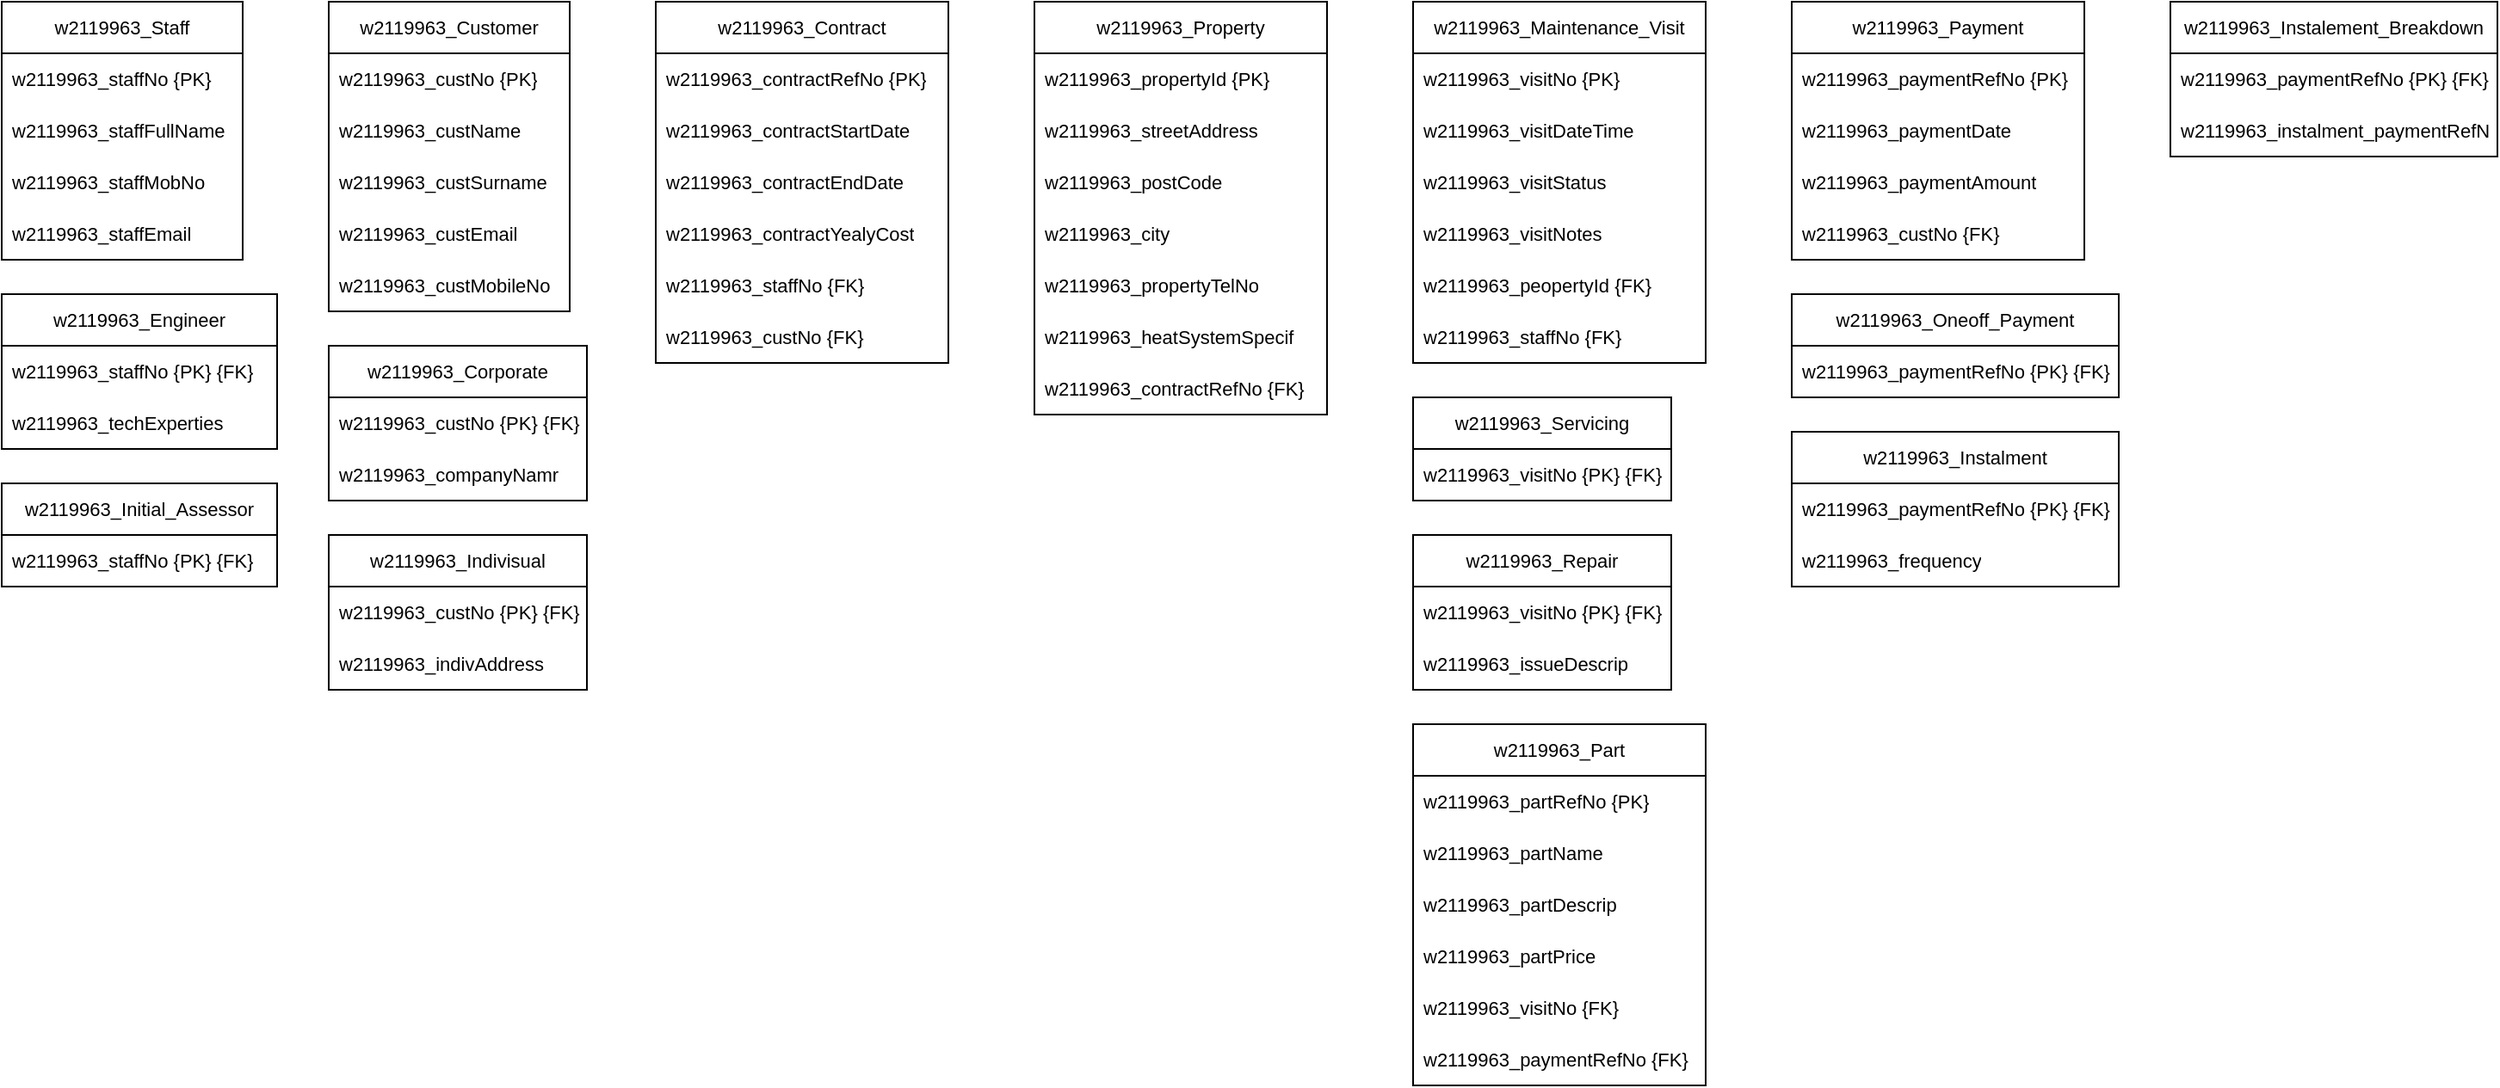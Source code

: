 <mxfile version="28.2.7">
  <diagram name="Entity_List" id="ESNx5xNrAvuMI_utKRIi">
    <mxGraphModel dx="970" dy="395" grid="1" gridSize="10" guides="1" tooltips="1" connect="1" arrows="1" fold="1" page="1" pageScale="1" pageWidth="1169" pageHeight="827" math="0" shadow="0">
      <root>
        <mxCell id="0" />
        <mxCell id="1" parent="0" />
        <mxCell id="lE1ll-PFGpmdt14itvpE-1" value="w2119963_Staff" style="swimlane;fontStyle=0;childLayout=stackLayout;horizontal=1;startSize=30;horizontalStack=0;resizeParent=1;resizeParentMax=0;resizeLast=0;collapsible=1;marginBottom=0;whiteSpace=wrap;html=1;fontSize=11;" vertex="1" parent="1">
          <mxGeometry x="10" y="10" width="140" height="150" as="geometry" />
        </mxCell>
        <mxCell id="lE1ll-PFGpmdt14itvpE-2" value="&lt;span style=&quot;text-align: center;&quot;&gt;w2119963_staffNo {PK}&lt;/span&gt;" style="text;strokeColor=none;fillColor=none;align=left;verticalAlign=middle;spacingLeft=4;spacingRight=4;overflow=hidden;points=[[0,0.5],[1,0.5]];portConstraint=eastwest;rotatable=0;whiteSpace=wrap;html=1;fontSize=11;" vertex="1" parent="lE1ll-PFGpmdt14itvpE-1">
          <mxGeometry y="30" width="140" height="30" as="geometry" />
        </mxCell>
        <mxCell id="lE1ll-PFGpmdt14itvpE-3" value="&lt;span style=&quot;text-align: center;&quot;&gt;w2119963_staffFullName&lt;/span&gt;" style="text;strokeColor=none;fillColor=none;align=left;verticalAlign=middle;spacingLeft=4;spacingRight=4;overflow=hidden;points=[[0,0.5],[1,0.5]];portConstraint=eastwest;rotatable=0;whiteSpace=wrap;html=1;fontSize=11;" vertex="1" parent="lE1ll-PFGpmdt14itvpE-1">
          <mxGeometry y="60" width="140" height="30" as="geometry" />
        </mxCell>
        <mxCell id="lE1ll-PFGpmdt14itvpE-4" value="&lt;span style=&quot;text-align: center;&quot;&gt;w2119963_staffMobNo&lt;/span&gt;" style="text;strokeColor=none;fillColor=none;align=left;verticalAlign=middle;spacingLeft=4;spacingRight=4;overflow=hidden;points=[[0,0.5],[1,0.5]];portConstraint=eastwest;rotatable=0;whiteSpace=wrap;html=1;fontSize=11;" vertex="1" parent="lE1ll-PFGpmdt14itvpE-1">
          <mxGeometry y="90" width="140" height="30" as="geometry" />
        </mxCell>
        <mxCell id="lE1ll-PFGpmdt14itvpE-5" value="&lt;span style=&quot;text-align: center;&quot;&gt;w2119963_staffEmail&lt;/span&gt;" style="text;strokeColor=none;fillColor=none;align=left;verticalAlign=middle;spacingLeft=4;spacingRight=4;overflow=hidden;points=[[0,0.5],[1,0.5]];portConstraint=eastwest;rotatable=0;whiteSpace=wrap;html=1;fontSize=11;" vertex="1" parent="lE1ll-PFGpmdt14itvpE-1">
          <mxGeometry y="120" width="140" height="30" as="geometry" />
        </mxCell>
        <mxCell id="lE1ll-PFGpmdt14itvpE-6" value="w2119963_Engineer" style="swimlane;fontStyle=0;childLayout=stackLayout;horizontal=1;startSize=30;horizontalStack=0;resizeParent=1;resizeParentMax=0;resizeLast=0;collapsible=1;marginBottom=0;whiteSpace=wrap;html=1;fontSize=11;" vertex="1" parent="1">
          <mxGeometry x="10" y="180" width="160" height="90" as="geometry" />
        </mxCell>
        <mxCell id="lE1ll-PFGpmdt14itvpE-7" value="&lt;span style=&quot;text-align: center;&quot;&gt;w2119963_staffNo {PK} {FK}&lt;/span&gt;" style="text;strokeColor=none;fillColor=none;align=left;verticalAlign=middle;spacingLeft=4;spacingRight=4;overflow=hidden;points=[[0,0.5],[1,0.5]];portConstraint=eastwest;rotatable=0;whiteSpace=wrap;html=1;fontSize=11;" vertex="1" parent="lE1ll-PFGpmdt14itvpE-6">
          <mxGeometry y="30" width="160" height="30" as="geometry" />
        </mxCell>
        <mxCell id="lE1ll-PFGpmdt14itvpE-8" value="&lt;span style=&quot;text-align: center;&quot;&gt;w2119963_techExperties&lt;/span&gt;" style="text;strokeColor=none;fillColor=none;align=left;verticalAlign=middle;spacingLeft=4;spacingRight=4;overflow=hidden;points=[[0,0.5],[1,0.5]];portConstraint=eastwest;rotatable=0;whiteSpace=wrap;html=1;fontSize=11;" vertex="1" parent="lE1ll-PFGpmdt14itvpE-6">
          <mxGeometry y="60" width="160" height="30" as="geometry" />
        </mxCell>
        <mxCell id="lE1ll-PFGpmdt14itvpE-11" value="w2119963_Initial_Assessor" style="swimlane;fontStyle=0;childLayout=stackLayout;horizontal=1;startSize=30;horizontalStack=0;resizeParent=1;resizeParentMax=0;resizeLast=0;collapsible=1;marginBottom=0;whiteSpace=wrap;html=1;fontSize=11;" vertex="1" parent="1">
          <mxGeometry x="10" y="290" width="160" height="60" as="geometry" />
        </mxCell>
        <mxCell id="lE1ll-PFGpmdt14itvpE-12" value="&lt;span style=&quot;text-align: center;&quot;&gt;w2119963_staffNo {PK} {FK}&lt;/span&gt;" style="text;strokeColor=none;fillColor=none;align=left;verticalAlign=middle;spacingLeft=4;spacingRight=4;overflow=hidden;points=[[0,0.5],[1,0.5]];portConstraint=eastwest;rotatable=0;whiteSpace=wrap;html=1;fontSize=11;" vertex="1" parent="lE1ll-PFGpmdt14itvpE-11">
          <mxGeometry y="30" width="160" height="30" as="geometry" />
        </mxCell>
        <mxCell id="lE1ll-PFGpmdt14itvpE-14" value="w2119963_Customer" style="swimlane;fontStyle=0;childLayout=stackLayout;horizontal=1;startSize=30;horizontalStack=0;resizeParent=1;resizeParentMax=0;resizeLast=0;collapsible=1;marginBottom=0;whiteSpace=wrap;html=1;fontSize=11;" vertex="1" parent="1">
          <mxGeometry x="200" y="10" width="140" height="180" as="geometry" />
        </mxCell>
        <mxCell id="lE1ll-PFGpmdt14itvpE-15" value="&lt;span style=&quot;text-align: center;&quot;&gt;w2119963_custNo {PK}&lt;/span&gt;" style="text;strokeColor=none;fillColor=none;align=left;verticalAlign=middle;spacingLeft=4;spacingRight=4;overflow=hidden;points=[[0,0.5],[1,0.5]];portConstraint=eastwest;rotatable=0;whiteSpace=wrap;html=1;fontSize=11;" vertex="1" parent="lE1ll-PFGpmdt14itvpE-14">
          <mxGeometry y="30" width="140" height="30" as="geometry" />
        </mxCell>
        <mxCell id="lE1ll-PFGpmdt14itvpE-16" value="&lt;span style=&quot;text-align: center;&quot;&gt;w2119963_custName&lt;/span&gt;" style="text;strokeColor=none;fillColor=none;align=left;verticalAlign=middle;spacingLeft=4;spacingRight=4;overflow=hidden;points=[[0,0.5],[1,0.5]];portConstraint=eastwest;rotatable=0;whiteSpace=wrap;html=1;fontSize=11;" vertex="1" parent="lE1ll-PFGpmdt14itvpE-14">
          <mxGeometry y="60" width="140" height="30" as="geometry" />
        </mxCell>
        <mxCell id="lE1ll-PFGpmdt14itvpE-17" value="&lt;span style=&quot;text-align: center;&quot;&gt;w2119963_custSurname&lt;/span&gt;" style="text;strokeColor=none;fillColor=none;align=left;verticalAlign=middle;spacingLeft=4;spacingRight=4;overflow=hidden;points=[[0,0.5],[1,0.5]];portConstraint=eastwest;rotatable=0;whiteSpace=wrap;html=1;fontSize=11;" vertex="1" parent="lE1ll-PFGpmdt14itvpE-14">
          <mxGeometry y="90" width="140" height="30" as="geometry" />
        </mxCell>
        <mxCell id="lE1ll-PFGpmdt14itvpE-18" value="&lt;span style=&quot;text-align: center;&quot;&gt;w2119963_custEmail&lt;/span&gt;" style="text;strokeColor=none;fillColor=none;align=left;verticalAlign=middle;spacingLeft=4;spacingRight=4;overflow=hidden;points=[[0,0.5],[1,0.5]];portConstraint=eastwest;rotatable=0;whiteSpace=wrap;html=1;fontSize=11;" vertex="1" parent="lE1ll-PFGpmdt14itvpE-14">
          <mxGeometry y="120" width="140" height="30" as="geometry" />
        </mxCell>
        <mxCell id="lE1ll-PFGpmdt14itvpE-19" value="&lt;span style=&quot;text-align: center;&quot;&gt;w2119963_custMobileNo&lt;/span&gt;" style="text;strokeColor=none;fillColor=none;align=left;verticalAlign=middle;spacingLeft=4;spacingRight=4;overflow=hidden;points=[[0,0.5],[1,0.5]];portConstraint=eastwest;rotatable=0;whiteSpace=wrap;html=1;fontSize=11;" vertex="1" parent="lE1ll-PFGpmdt14itvpE-14">
          <mxGeometry y="150" width="140" height="30" as="geometry" />
        </mxCell>
        <mxCell id="lE1ll-PFGpmdt14itvpE-20" value="w2119963_Corporate" style="swimlane;fontStyle=0;childLayout=stackLayout;horizontal=1;startSize=30;horizontalStack=0;resizeParent=1;resizeParentMax=0;resizeLast=0;collapsible=1;marginBottom=0;whiteSpace=wrap;html=1;fontSize=11;" vertex="1" parent="1">
          <mxGeometry x="200" y="210" width="150" height="90" as="geometry" />
        </mxCell>
        <mxCell id="lE1ll-PFGpmdt14itvpE-21" value="&lt;span style=&quot;text-align: center;&quot;&gt;w2119963_custNo {PK} {FK}&lt;/span&gt;" style="text;strokeColor=none;fillColor=none;align=left;verticalAlign=middle;spacingLeft=4;spacingRight=4;overflow=hidden;points=[[0,0.5],[1,0.5]];portConstraint=eastwest;rotatable=0;whiteSpace=wrap;html=1;fontSize=11;" vertex="1" parent="lE1ll-PFGpmdt14itvpE-20">
          <mxGeometry y="30" width="150" height="30" as="geometry" />
        </mxCell>
        <mxCell id="lE1ll-PFGpmdt14itvpE-22" value="&lt;span style=&quot;text-align: center;&quot;&gt;w2119963_companyNamr&lt;/span&gt;" style="text;strokeColor=none;fillColor=none;align=left;verticalAlign=middle;spacingLeft=4;spacingRight=4;overflow=hidden;points=[[0,0.5],[1,0.5]];portConstraint=eastwest;rotatable=0;whiteSpace=wrap;html=1;fontSize=11;" vertex="1" parent="lE1ll-PFGpmdt14itvpE-20">
          <mxGeometry y="60" width="150" height="30" as="geometry" />
        </mxCell>
        <mxCell id="lE1ll-PFGpmdt14itvpE-26" value="w2119963_Indivisual" style="swimlane;fontStyle=0;childLayout=stackLayout;horizontal=1;startSize=30;horizontalStack=0;resizeParent=1;resizeParentMax=0;resizeLast=0;collapsible=1;marginBottom=0;whiteSpace=wrap;html=1;fontSize=11;" vertex="1" parent="1">
          <mxGeometry x="200" y="320" width="150" height="90" as="geometry" />
        </mxCell>
        <mxCell id="lE1ll-PFGpmdt14itvpE-27" value="&lt;span style=&quot;text-align: center;&quot;&gt;w2119963_custNo {PK} {FK}&lt;/span&gt;" style="text;strokeColor=none;fillColor=none;align=left;verticalAlign=middle;spacingLeft=4;spacingRight=4;overflow=hidden;points=[[0,0.5],[1,0.5]];portConstraint=eastwest;rotatable=0;whiteSpace=wrap;html=1;fontSize=11;" vertex="1" parent="lE1ll-PFGpmdt14itvpE-26">
          <mxGeometry y="30" width="150" height="30" as="geometry" />
        </mxCell>
        <mxCell id="lE1ll-PFGpmdt14itvpE-28" value="&lt;span style=&quot;text-align: center;&quot;&gt;w2119963_indivAddress&lt;/span&gt;" style="text;strokeColor=none;fillColor=none;align=left;verticalAlign=middle;spacingLeft=4;spacingRight=4;overflow=hidden;points=[[0,0.5],[1,0.5]];portConstraint=eastwest;rotatable=0;whiteSpace=wrap;html=1;fontSize=11;" vertex="1" parent="lE1ll-PFGpmdt14itvpE-26">
          <mxGeometry y="60" width="150" height="30" as="geometry" />
        </mxCell>
        <mxCell id="lE1ll-PFGpmdt14itvpE-29" value="w2119963_Contract" style="swimlane;fontStyle=0;childLayout=stackLayout;horizontal=1;startSize=30;horizontalStack=0;resizeParent=1;resizeParentMax=0;resizeLast=0;collapsible=1;marginBottom=0;whiteSpace=wrap;html=1;fontSize=11;" vertex="1" parent="1">
          <mxGeometry x="390" y="10" width="170" height="210" as="geometry" />
        </mxCell>
        <mxCell id="lE1ll-PFGpmdt14itvpE-30" value="&lt;span style=&quot;text-align: center;&quot;&gt;w2119963_contractRefNo {PK}&lt;/span&gt;" style="text;strokeColor=none;fillColor=none;align=left;verticalAlign=middle;spacingLeft=4;spacingRight=4;overflow=hidden;points=[[0,0.5],[1,0.5]];portConstraint=eastwest;rotatable=0;whiteSpace=wrap;html=1;fontSize=11;" vertex="1" parent="lE1ll-PFGpmdt14itvpE-29">
          <mxGeometry y="30" width="170" height="30" as="geometry" />
        </mxCell>
        <mxCell id="lE1ll-PFGpmdt14itvpE-31" value="&lt;span style=&quot;text-align: center;&quot;&gt;w2119963_contractStartDate&lt;/span&gt;" style="text;strokeColor=none;fillColor=none;align=left;verticalAlign=middle;spacingLeft=4;spacingRight=4;overflow=hidden;points=[[0,0.5],[1,0.5]];portConstraint=eastwest;rotatable=0;whiteSpace=wrap;html=1;fontSize=11;" vertex="1" parent="lE1ll-PFGpmdt14itvpE-29">
          <mxGeometry y="60" width="170" height="30" as="geometry" />
        </mxCell>
        <mxCell id="lE1ll-PFGpmdt14itvpE-32" value="&lt;span style=&quot;text-align: center;&quot;&gt;w2119963_contractEndDate&lt;/span&gt;" style="text;strokeColor=none;fillColor=none;align=left;verticalAlign=middle;spacingLeft=4;spacingRight=4;overflow=hidden;points=[[0,0.5],[1,0.5]];portConstraint=eastwest;rotatable=0;whiteSpace=wrap;html=1;fontSize=11;" vertex="1" parent="lE1ll-PFGpmdt14itvpE-29">
          <mxGeometry y="90" width="170" height="30" as="geometry" />
        </mxCell>
        <mxCell id="lE1ll-PFGpmdt14itvpE-33" value="&lt;span style=&quot;text-align: center;&quot;&gt;w2119963_contractYealyCost&lt;/span&gt;" style="text;strokeColor=none;fillColor=none;align=left;verticalAlign=middle;spacingLeft=4;spacingRight=4;overflow=hidden;points=[[0,0.5],[1,0.5]];portConstraint=eastwest;rotatable=0;whiteSpace=wrap;html=1;fontSize=11;" vertex="1" parent="lE1ll-PFGpmdt14itvpE-29">
          <mxGeometry y="120" width="170" height="30" as="geometry" />
        </mxCell>
        <mxCell id="lE1ll-PFGpmdt14itvpE-34" value="&lt;span style=&quot;text-align: center;&quot;&gt;w2119963_staffNo {FK}&lt;/span&gt;" style="text;strokeColor=none;fillColor=none;align=left;verticalAlign=middle;spacingLeft=4;spacingRight=4;overflow=hidden;points=[[0,0.5],[1,0.5]];portConstraint=eastwest;rotatable=0;whiteSpace=wrap;html=1;fontSize=11;" vertex="1" parent="lE1ll-PFGpmdt14itvpE-29">
          <mxGeometry y="150" width="170" height="30" as="geometry" />
        </mxCell>
        <mxCell id="lE1ll-PFGpmdt14itvpE-35" value="&lt;span style=&quot;text-align: center;&quot;&gt;w2119963_custNo {FK}&lt;/span&gt;" style="text;strokeColor=none;fillColor=none;align=left;verticalAlign=middle;spacingLeft=4;spacingRight=4;overflow=hidden;points=[[0,0.5],[1,0.5]];portConstraint=eastwest;rotatable=0;whiteSpace=wrap;html=1;fontSize=11;" vertex="1" parent="lE1ll-PFGpmdt14itvpE-29">
          <mxGeometry y="180" width="170" height="30" as="geometry" />
        </mxCell>
        <mxCell id="lE1ll-PFGpmdt14itvpE-36" value="w2119963_Property" style="swimlane;fontStyle=0;childLayout=stackLayout;horizontal=1;startSize=30;horizontalStack=0;resizeParent=1;resizeParentMax=0;resizeLast=0;collapsible=1;marginBottom=0;whiteSpace=wrap;html=1;fontSize=11;" vertex="1" parent="1">
          <mxGeometry x="610" y="10" width="170" height="240" as="geometry" />
        </mxCell>
        <mxCell id="lE1ll-PFGpmdt14itvpE-37" value="&lt;span style=&quot;text-align: center;&quot;&gt;w2119963_propertyId {PK}&lt;/span&gt;" style="text;strokeColor=none;fillColor=none;align=left;verticalAlign=middle;spacingLeft=4;spacingRight=4;overflow=hidden;points=[[0,0.5],[1,0.5]];portConstraint=eastwest;rotatable=0;whiteSpace=wrap;html=1;fontSize=11;" vertex="1" parent="lE1ll-PFGpmdt14itvpE-36">
          <mxGeometry y="30" width="170" height="30" as="geometry" />
        </mxCell>
        <mxCell id="lE1ll-PFGpmdt14itvpE-38" value="&lt;span style=&quot;text-align: center;&quot;&gt;w2119963_streetAddress&lt;/span&gt;" style="text;strokeColor=none;fillColor=none;align=left;verticalAlign=middle;spacingLeft=4;spacingRight=4;overflow=hidden;points=[[0,0.5],[1,0.5]];portConstraint=eastwest;rotatable=0;whiteSpace=wrap;html=1;fontSize=11;" vertex="1" parent="lE1ll-PFGpmdt14itvpE-36">
          <mxGeometry y="60" width="170" height="30" as="geometry" />
        </mxCell>
        <mxCell id="lE1ll-PFGpmdt14itvpE-39" value="&lt;span style=&quot;text-align: center;&quot;&gt;w2119963_postCode&lt;/span&gt;" style="text;strokeColor=none;fillColor=none;align=left;verticalAlign=middle;spacingLeft=4;spacingRight=4;overflow=hidden;points=[[0,0.5],[1,0.5]];portConstraint=eastwest;rotatable=0;whiteSpace=wrap;html=1;fontSize=11;" vertex="1" parent="lE1ll-PFGpmdt14itvpE-36">
          <mxGeometry y="90" width="170" height="30" as="geometry" />
        </mxCell>
        <mxCell id="lE1ll-PFGpmdt14itvpE-40" value="&lt;span style=&quot;text-align: center;&quot;&gt;w2119963_city&lt;/span&gt;" style="text;strokeColor=none;fillColor=none;align=left;verticalAlign=middle;spacingLeft=4;spacingRight=4;overflow=hidden;points=[[0,0.5],[1,0.5]];portConstraint=eastwest;rotatable=0;whiteSpace=wrap;html=1;fontSize=11;" vertex="1" parent="lE1ll-PFGpmdt14itvpE-36">
          <mxGeometry y="120" width="170" height="30" as="geometry" />
        </mxCell>
        <mxCell id="lE1ll-PFGpmdt14itvpE-41" value="&lt;span style=&quot;text-align: center;&quot;&gt;w2119963_propertyTelNo&lt;/span&gt;" style="text;strokeColor=none;fillColor=none;align=left;verticalAlign=middle;spacingLeft=4;spacingRight=4;overflow=hidden;points=[[0,0.5],[1,0.5]];portConstraint=eastwest;rotatable=0;whiteSpace=wrap;html=1;fontSize=11;" vertex="1" parent="lE1ll-PFGpmdt14itvpE-36">
          <mxGeometry y="150" width="170" height="30" as="geometry" />
        </mxCell>
        <mxCell id="lE1ll-PFGpmdt14itvpE-42" value="&lt;span style=&quot;text-align: center;&quot;&gt;w2119963_heatSystemSpecif&lt;/span&gt;" style="text;strokeColor=none;fillColor=none;align=left;verticalAlign=middle;spacingLeft=4;spacingRight=4;overflow=hidden;points=[[0,0.5],[1,0.5]];portConstraint=eastwest;rotatable=0;whiteSpace=wrap;html=1;fontSize=11;" vertex="1" parent="lE1ll-PFGpmdt14itvpE-36">
          <mxGeometry y="180" width="170" height="30" as="geometry" />
        </mxCell>
        <mxCell id="lE1ll-PFGpmdt14itvpE-43" value="&lt;span style=&quot;text-align: center;&quot;&gt;w2119963_contractRefNo {FK}&lt;/span&gt;" style="text;strokeColor=none;fillColor=none;align=left;verticalAlign=middle;spacingLeft=4;spacingRight=4;overflow=hidden;points=[[0,0.5],[1,0.5]];portConstraint=eastwest;rotatable=0;whiteSpace=wrap;html=1;fontSize=11;" vertex="1" parent="lE1ll-PFGpmdt14itvpE-36">
          <mxGeometry y="210" width="170" height="30" as="geometry" />
        </mxCell>
        <mxCell id="lE1ll-PFGpmdt14itvpE-44" value="w2119963_Maintenance_Visit" style="swimlane;fontStyle=0;childLayout=stackLayout;horizontal=1;startSize=30;horizontalStack=0;resizeParent=1;resizeParentMax=0;resizeLast=0;collapsible=1;marginBottom=0;whiteSpace=wrap;html=1;fontSize=11;" vertex="1" parent="1">
          <mxGeometry x="830" y="10" width="170" height="210" as="geometry" />
        </mxCell>
        <mxCell id="lE1ll-PFGpmdt14itvpE-45" value="&lt;span style=&quot;text-align: center;&quot;&gt;w2119963_visitNo {PK}&lt;/span&gt;" style="text;strokeColor=none;fillColor=none;align=left;verticalAlign=middle;spacingLeft=4;spacingRight=4;overflow=hidden;points=[[0,0.5],[1,0.5]];portConstraint=eastwest;rotatable=0;whiteSpace=wrap;html=1;fontSize=11;" vertex="1" parent="lE1ll-PFGpmdt14itvpE-44">
          <mxGeometry y="30" width="170" height="30" as="geometry" />
        </mxCell>
        <mxCell id="lE1ll-PFGpmdt14itvpE-46" value="&lt;span style=&quot;text-align: center;&quot;&gt;w2119963_visitDateTime&lt;/span&gt;" style="text;strokeColor=none;fillColor=none;align=left;verticalAlign=middle;spacingLeft=4;spacingRight=4;overflow=hidden;points=[[0,0.5],[1,0.5]];portConstraint=eastwest;rotatable=0;whiteSpace=wrap;html=1;fontSize=11;" vertex="1" parent="lE1ll-PFGpmdt14itvpE-44">
          <mxGeometry y="60" width="170" height="30" as="geometry" />
        </mxCell>
        <mxCell id="lE1ll-PFGpmdt14itvpE-47" value="&lt;span style=&quot;text-align: center;&quot;&gt;w2119963_visitStatus&lt;/span&gt;" style="text;strokeColor=none;fillColor=none;align=left;verticalAlign=middle;spacingLeft=4;spacingRight=4;overflow=hidden;points=[[0,0.5],[1,0.5]];portConstraint=eastwest;rotatable=0;whiteSpace=wrap;html=1;fontSize=11;" vertex="1" parent="lE1ll-PFGpmdt14itvpE-44">
          <mxGeometry y="90" width="170" height="30" as="geometry" />
        </mxCell>
        <mxCell id="lE1ll-PFGpmdt14itvpE-48" value="&lt;span style=&quot;text-align: center;&quot;&gt;w2119963_visitNotes&lt;/span&gt;" style="text;strokeColor=none;fillColor=none;align=left;verticalAlign=middle;spacingLeft=4;spacingRight=4;overflow=hidden;points=[[0,0.5],[1,0.5]];portConstraint=eastwest;rotatable=0;whiteSpace=wrap;html=1;fontSize=11;" vertex="1" parent="lE1ll-PFGpmdt14itvpE-44">
          <mxGeometry y="120" width="170" height="30" as="geometry" />
        </mxCell>
        <mxCell id="lE1ll-PFGpmdt14itvpE-49" value="&lt;span style=&quot;text-align: center;&quot;&gt;w2119963_peopertyId {FK}&lt;/span&gt;" style="text;strokeColor=none;fillColor=none;align=left;verticalAlign=middle;spacingLeft=4;spacingRight=4;overflow=hidden;points=[[0,0.5],[1,0.5]];portConstraint=eastwest;rotatable=0;whiteSpace=wrap;html=1;fontSize=11;" vertex="1" parent="lE1ll-PFGpmdt14itvpE-44">
          <mxGeometry y="150" width="170" height="30" as="geometry" />
        </mxCell>
        <mxCell id="lE1ll-PFGpmdt14itvpE-50" value="&lt;span style=&quot;text-align: center;&quot;&gt;w2119963_staffNo {FK}&lt;/span&gt;" style="text;strokeColor=none;fillColor=none;align=left;verticalAlign=middle;spacingLeft=4;spacingRight=4;overflow=hidden;points=[[0,0.5],[1,0.5]];portConstraint=eastwest;rotatable=0;whiteSpace=wrap;html=1;fontSize=11;" vertex="1" parent="lE1ll-PFGpmdt14itvpE-44">
          <mxGeometry y="180" width="170" height="30" as="geometry" />
        </mxCell>
        <mxCell id="lE1ll-PFGpmdt14itvpE-52" value="w2119963_Servicing" style="swimlane;fontStyle=0;childLayout=stackLayout;horizontal=1;startSize=30;horizontalStack=0;resizeParent=1;resizeParentMax=0;resizeLast=0;collapsible=1;marginBottom=0;whiteSpace=wrap;html=1;fontSize=11;" vertex="1" parent="1">
          <mxGeometry x="830" y="240" width="150" height="60" as="geometry" />
        </mxCell>
        <mxCell id="lE1ll-PFGpmdt14itvpE-53" value="&lt;span style=&quot;text-align: center;&quot;&gt;w2119963_visitNo {PK} {FK}&lt;/span&gt;" style="text;strokeColor=none;fillColor=none;align=left;verticalAlign=middle;spacingLeft=4;spacingRight=4;overflow=hidden;points=[[0,0.5],[1,0.5]];portConstraint=eastwest;rotatable=0;whiteSpace=wrap;html=1;fontSize=11;" vertex="1" parent="lE1ll-PFGpmdt14itvpE-52">
          <mxGeometry y="30" width="150" height="30" as="geometry" />
        </mxCell>
        <mxCell id="lE1ll-PFGpmdt14itvpE-55" value="w2119963_Repair" style="swimlane;fontStyle=0;childLayout=stackLayout;horizontal=1;startSize=30;horizontalStack=0;resizeParent=1;resizeParentMax=0;resizeLast=0;collapsible=1;marginBottom=0;whiteSpace=wrap;html=1;fontSize=11;" vertex="1" parent="1">
          <mxGeometry x="830" y="320" width="150" height="90" as="geometry" />
        </mxCell>
        <mxCell id="lE1ll-PFGpmdt14itvpE-56" value="&lt;span style=&quot;text-align: center;&quot;&gt;w2119963_visitNo {PK} {FK}&lt;/span&gt;" style="text;strokeColor=none;fillColor=none;align=left;verticalAlign=middle;spacingLeft=4;spacingRight=4;overflow=hidden;points=[[0,0.5],[1,0.5]];portConstraint=eastwest;rotatable=0;whiteSpace=wrap;html=1;fontSize=11;" vertex="1" parent="lE1ll-PFGpmdt14itvpE-55">
          <mxGeometry y="30" width="150" height="30" as="geometry" />
        </mxCell>
        <mxCell id="lE1ll-PFGpmdt14itvpE-57" value="&lt;span style=&quot;text-align: center;&quot;&gt;w2119963_issueDescrip&lt;/span&gt;" style="text;strokeColor=none;fillColor=none;align=left;verticalAlign=middle;spacingLeft=4;spacingRight=4;overflow=hidden;points=[[0,0.5],[1,0.5]];portConstraint=eastwest;rotatable=0;whiteSpace=wrap;html=1;fontSize=11;" vertex="1" parent="lE1ll-PFGpmdt14itvpE-55">
          <mxGeometry y="60" width="150" height="30" as="geometry" />
        </mxCell>
        <mxCell id="lE1ll-PFGpmdt14itvpE-58" value="w2119963_Part" style="swimlane;fontStyle=0;childLayout=stackLayout;horizontal=1;startSize=30;horizontalStack=0;resizeParent=1;resizeParentMax=0;resizeLast=0;collapsible=1;marginBottom=0;whiteSpace=wrap;html=1;fontSize=11;" vertex="1" parent="1">
          <mxGeometry x="830" y="430" width="170" height="210" as="geometry" />
        </mxCell>
        <mxCell id="lE1ll-PFGpmdt14itvpE-59" value="&lt;span style=&quot;text-align: center;&quot;&gt;w2119963_partRefNo {PK}&lt;/span&gt;" style="text;strokeColor=none;fillColor=none;align=left;verticalAlign=middle;spacingLeft=4;spacingRight=4;overflow=hidden;points=[[0,0.5],[1,0.5]];portConstraint=eastwest;rotatable=0;whiteSpace=wrap;html=1;fontSize=11;" vertex="1" parent="lE1ll-PFGpmdt14itvpE-58">
          <mxGeometry y="30" width="170" height="30" as="geometry" />
        </mxCell>
        <mxCell id="lE1ll-PFGpmdt14itvpE-60" value="&lt;span style=&quot;text-align: center;&quot;&gt;w2119963_partName&lt;/span&gt;" style="text;strokeColor=none;fillColor=none;align=left;verticalAlign=middle;spacingLeft=4;spacingRight=4;overflow=hidden;points=[[0,0.5],[1,0.5]];portConstraint=eastwest;rotatable=0;whiteSpace=wrap;html=1;fontSize=11;" vertex="1" parent="lE1ll-PFGpmdt14itvpE-58">
          <mxGeometry y="60" width="170" height="30" as="geometry" />
        </mxCell>
        <mxCell id="lE1ll-PFGpmdt14itvpE-61" value="&lt;span style=&quot;text-align: center;&quot;&gt;w2119963_partDescrip&lt;/span&gt;" style="text;strokeColor=none;fillColor=none;align=left;verticalAlign=middle;spacingLeft=4;spacingRight=4;overflow=hidden;points=[[0,0.5],[1,0.5]];portConstraint=eastwest;rotatable=0;whiteSpace=wrap;html=1;fontSize=11;" vertex="1" parent="lE1ll-PFGpmdt14itvpE-58">
          <mxGeometry y="90" width="170" height="30" as="geometry" />
        </mxCell>
        <mxCell id="lE1ll-PFGpmdt14itvpE-62" value="&lt;span style=&quot;text-align: center;&quot;&gt;w2119963_partPrice&lt;/span&gt;" style="text;strokeColor=none;fillColor=none;align=left;verticalAlign=middle;spacingLeft=4;spacingRight=4;overflow=hidden;points=[[0,0.5],[1,0.5]];portConstraint=eastwest;rotatable=0;whiteSpace=wrap;html=1;fontSize=11;" vertex="1" parent="lE1ll-PFGpmdt14itvpE-58">
          <mxGeometry y="120" width="170" height="30" as="geometry" />
        </mxCell>
        <mxCell id="lE1ll-PFGpmdt14itvpE-63" value="&lt;span style=&quot;text-align: center;&quot;&gt;w2119963_visitNo {FK}&lt;/span&gt;" style="text;strokeColor=none;fillColor=none;align=left;verticalAlign=middle;spacingLeft=4;spacingRight=4;overflow=hidden;points=[[0,0.5],[1,0.5]];portConstraint=eastwest;rotatable=0;whiteSpace=wrap;html=1;fontSize=11;" vertex="1" parent="lE1ll-PFGpmdt14itvpE-58">
          <mxGeometry y="150" width="170" height="30" as="geometry" />
        </mxCell>
        <mxCell id="lE1ll-PFGpmdt14itvpE-64" value="&lt;span style=&quot;text-align: center;&quot;&gt;w2119963_paymentRefNo {FK}&lt;/span&gt;" style="text;strokeColor=none;fillColor=none;align=left;verticalAlign=middle;spacingLeft=4;spacingRight=4;overflow=hidden;points=[[0,0.5],[1,0.5]];portConstraint=eastwest;rotatable=0;whiteSpace=wrap;html=1;fontSize=11;" vertex="1" parent="lE1ll-PFGpmdt14itvpE-58">
          <mxGeometry y="180" width="170" height="30" as="geometry" />
        </mxCell>
        <mxCell id="lE1ll-PFGpmdt14itvpE-65" value="w2119963_Payment" style="swimlane;fontStyle=0;childLayout=stackLayout;horizontal=1;startSize=30;horizontalStack=0;resizeParent=1;resizeParentMax=0;resizeLast=0;collapsible=1;marginBottom=0;whiteSpace=wrap;html=1;fontSize=11;" vertex="1" parent="1">
          <mxGeometry x="1050" y="10" width="170" height="150" as="geometry" />
        </mxCell>
        <mxCell id="lE1ll-PFGpmdt14itvpE-66" value="&lt;span style=&quot;text-align: center;&quot;&gt;w2119963_paymentRefNo {PK}&lt;/span&gt;" style="text;strokeColor=none;fillColor=none;align=left;verticalAlign=middle;spacingLeft=4;spacingRight=4;overflow=hidden;points=[[0,0.5],[1,0.5]];portConstraint=eastwest;rotatable=0;whiteSpace=wrap;html=1;fontSize=11;" vertex="1" parent="lE1ll-PFGpmdt14itvpE-65">
          <mxGeometry y="30" width="170" height="30" as="geometry" />
        </mxCell>
        <mxCell id="lE1ll-PFGpmdt14itvpE-67" value="&lt;span style=&quot;text-align: center;&quot;&gt;w2119963_paymentDate&lt;/span&gt;" style="text;strokeColor=none;fillColor=none;align=left;verticalAlign=middle;spacingLeft=4;spacingRight=4;overflow=hidden;points=[[0,0.5],[1,0.5]];portConstraint=eastwest;rotatable=0;whiteSpace=wrap;html=1;fontSize=11;" vertex="1" parent="lE1ll-PFGpmdt14itvpE-65">
          <mxGeometry y="60" width="170" height="30" as="geometry" />
        </mxCell>
        <mxCell id="lE1ll-PFGpmdt14itvpE-68" value="&lt;span style=&quot;text-align: center;&quot;&gt;w2119963_paymentAmount&lt;/span&gt;" style="text;strokeColor=none;fillColor=none;align=left;verticalAlign=middle;spacingLeft=4;spacingRight=4;overflow=hidden;points=[[0,0.5],[1,0.5]];portConstraint=eastwest;rotatable=0;whiteSpace=wrap;html=1;fontSize=11;" vertex="1" parent="lE1ll-PFGpmdt14itvpE-65">
          <mxGeometry y="90" width="170" height="30" as="geometry" />
        </mxCell>
        <mxCell id="lE1ll-PFGpmdt14itvpE-69" value="&lt;span style=&quot;text-align: center;&quot;&gt;w2119963_custNo {FK}&lt;/span&gt;" style="text;strokeColor=none;fillColor=none;align=left;verticalAlign=middle;spacingLeft=4;spacingRight=4;overflow=hidden;points=[[0,0.5],[1,0.5]];portConstraint=eastwest;rotatable=0;whiteSpace=wrap;html=1;fontSize=11;" vertex="1" parent="lE1ll-PFGpmdt14itvpE-65">
          <mxGeometry y="120" width="170" height="30" as="geometry" />
        </mxCell>
        <mxCell id="lE1ll-PFGpmdt14itvpE-72" value="w2119963_Oneoff_Payment" style="swimlane;fontStyle=0;childLayout=stackLayout;horizontal=1;startSize=30;horizontalStack=0;resizeParent=1;resizeParentMax=0;resizeLast=0;collapsible=1;marginBottom=0;whiteSpace=wrap;html=1;fontSize=11;" vertex="1" parent="1">
          <mxGeometry x="1050" y="180" width="190" height="60" as="geometry" />
        </mxCell>
        <mxCell id="lE1ll-PFGpmdt14itvpE-73" value="&lt;span style=&quot;text-align: center;&quot;&gt;w2119963_paymentRefNo {PK} {FK}&lt;/span&gt;" style="text;strokeColor=none;fillColor=none;align=left;verticalAlign=middle;spacingLeft=4;spacingRight=4;overflow=hidden;points=[[0,0.5],[1,0.5]];portConstraint=eastwest;rotatable=0;whiteSpace=wrap;html=1;fontSize=11;" vertex="1" parent="lE1ll-PFGpmdt14itvpE-72">
          <mxGeometry y="30" width="190" height="30" as="geometry" />
        </mxCell>
        <mxCell id="lE1ll-PFGpmdt14itvpE-74" value="w2119963_Instalment" style="swimlane;fontStyle=0;childLayout=stackLayout;horizontal=1;startSize=30;horizontalStack=0;resizeParent=1;resizeParentMax=0;resizeLast=0;collapsible=1;marginBottom=0;whiteSpace=wrap;html=1;fontSize=11;" vertex="1" parent="1">
          <mxGeometry x="1050" y="260" width="190" height="90" as="geometry" />
        </mxCell>
        <mxCell id="lE1ll-PFGpmdt14itvpE-75" value="&lt;span style=&quot;text-align: center;&quot;&gt;w2119963_paymentRefNo {PK} {FK}&lt;/span&gt;" style="text;strokeColor=none;fillColor=none;align=left;verticalAlign=middle;spacingLeft=4;spacingRight=4;overflow=hidden;points=[[0,0.5],[1,0.5]];portConstraint=eastwest;rotatable=0;whiteSpace=wrap;html=1;fontSize=11;" vertex="1" parent="lE1ll-PFGpmdt14itvpE-74">
          <mxGeometry y="30" width="190" height="30" as="geometry" />
        </mxCell>
        <mxCell id="lE1ll-PFGpmdt14itvpE-76" value="&lt;span style=&quot;text-align: center;&quot;&gt;w2119963_frequency&lt;/span&gt;" style="text;strokeColor=none;fillColor=none;align=left;verticalAlign=middle;spacingLeft=4;spacingRight=4;overflow=hidden;points=[[0,0.5],[1,0.5]];portConstraint=eastwest;rotatable=0;whiteSpace=wrap;html=1;fontSize=11;" vertex="1" parent="lE1ll-PFGpmdt14itvpE-74">
          <mxGeometry y="60" width="190" height="30" as="geometry" />
        </mxCell>
        <mxCell id="lE1ll-PFGpmdt14itvpE-77" value="w2119963_Instalement_Breakdown" style="swimlane;fontStyle=0;childLayout=stackLayout;horizontal=1;startSize=30;horizontalStack=0;resizeParent=1;resizeParentMax=0;resizeLast=0;collapsible=1;marginBottom=0;whiteSpace=wrap;html=1;fontSize=11;" vertex="1" parent="1">
          <mxGeometry x="1270" y="10" width="190" height="90" as="geometry" />
        </mxCell>
        <mxCell id="lE1ll-PFGpmdt14itvpE-78" value="w2119963_paymentRefNo {PK} {FK}" style="text;strokeColor=none;fillColor=none;align=left;verticalAlign=middle;spacingLeft=4;spacingRight=4;overflow=hidden;points=[[0,0.5],[1,0.5]];portConstraint=eastwest;rotatable=0;whiteSpace=wrap;html=1;fontSize=11;" vertex="1" parent="lE1ll-PFGpmdt14itvpE-77">
          <mxGeometry y="30" width="190" height="30" as="geometry" />
        </mxCell>
        <mxCell id="lE1ll-PFGpmdt14itvpE-79" value="&lt;div style=&quot;text-align: center;&quot;&gt;&lt;span style=&quot;background-color: transparent;&quot;&gt;w2119963_instalment_paymentRefNo&amp;nbsp;&lt;/span&gt;&lt;/div&gt;" style="text;strokeColor=none;fillColor=none;align=left;verticalAlign=middle;spacingLeft=4;spacingRight=4;overflow=hidden;points=[[0,0.5],[1,0.5]];portConstraint=eastwest;rotatable=0;whiteSpace=wrap;html=1;fontSize=11;" vertex="1" parent="lE1ll-PFGpmdt14itvpE-77">
          <mxGeometry y="60" width="190" height="30" as="geometry" />
        </mxCell>
      </root>
    </mxGraphModel>
  </diagram>
</mxfile>
